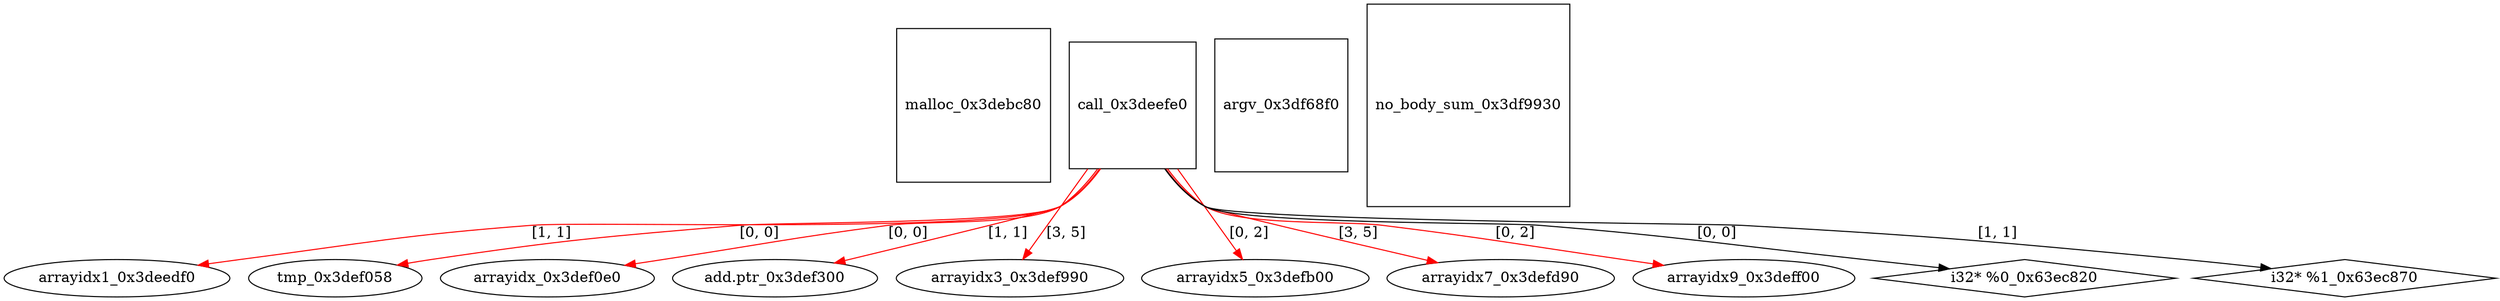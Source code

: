 digraph grafico {
"malloc_0x3debc80" [shape=square];
"arrayidx1_0x3deedf0" [shape=ellipse];
"call_0x3deefe0" -> "arrayidx1_0x3deedf0" [label="[1, 1]",color=red];
"call_0x3deefe0" [shape=square];
"tmp_0x3def058" [shape=ellipse];
"call_0x3deefe0" -> "tmp_0x3def058" [label="[0, 0]",color=red];
"arrayidx_0x3def0e0" [shape=ellipse];
"call_0x3deefe0" -> "arrayidx_0x3def0e0" [label="[0, 0]",color=red];
"add.ptr_0x3def300" [shape=ellipse];
"call_0x3deefe0" -> "add.ptr_0x3def300" [label="[1, 1]",color=red];
"arrayidx3_0x3def990" [shape=ellipse];
"call_0x3deefe0" -> "arrayidx3_0x3def990" [label="[3, 5]",color=red];
"arrayidx5_0x3defb00" [shape=ellipse];
"call_0x3deefe0" -> "arrayidx5_0x3defb00" [label="[0, 2]",color=red];
"arrayidx7_0x3defd90" [shape=ellipse];
"call_0x3deefe0" -> "arrayidx7_0x3defd90" [label="[3, 5]",color=red];
"arrayidx9_0x3deff00" [shape=ellipse];
"call_0x3deefe0" -> "arrayidx9_0x3deff00" [label="[0, 2]",color=red];
"argv_0x3df68f0" [shape=square];
"no_body_sum_0x3df9930" [shape=square];
"i32* %0_0x63ec820" [shape=diamond];
"call_0x3deefe0" -> "i32* %0_0x63ec820" [label="[0, 0]"];
"i32* %1_0x63ec870" [shape=diamond];
"call_0x3deefe0" -> "i32* %1_0x63ec870" [label="[1, 1]"];
}